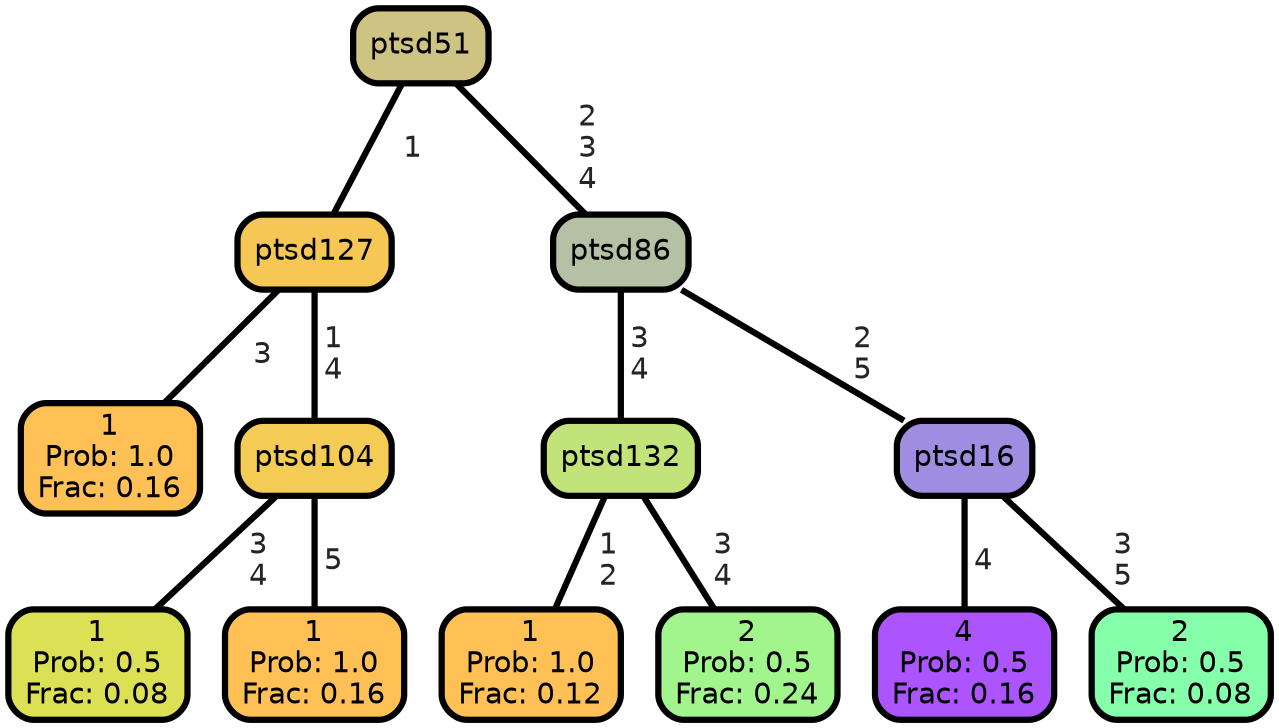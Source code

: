 graph Tree {
node [shape=box, style="filled, rounded",color="black",penwidth="3",fontcolor="black",                 fontname=helvetica] ;
graph [ranksep="0 equally", splines=straight,                 bgcolor=transparent, dpi=200] ;
edge [fontname=helvetica, fontweight=bold,fontcolor=grey14,color=black] ;
0 [label="1
Prob: 1.0
Frac: 0.16", fillcolor="#ffc155"] ;
1 [label="ptsd127", fillcolor="#f7c755"] ;
2 [label="1
Prob: 0.5
Frac: 0.08", fillcolor="#dbe055"] ;
3 [label="ptsd104", fillcolor="#f3cb55"] ;
4 [label="1
Prob: 1.0
Frac: 0.16", fillcolor="#ffc155"] ;
5 [label="ptsd51", fillcolor="#cfc384"] ;
6 [label="1
Prob: 1.0
Frac: 0.12", fillcolor="#ffc155"] ;
7 [label="ptsd132", fillcolor="#c1e37a"] ;
8 [label="2
Prob: 0.5
Frac: 0.24", fillcolor="#a2f48d"] ;
9 [label="ptsd86", fillcolor="#b4c1a4"] ;
10 [label="4
Prob: 0.5
Frac: 0.16", fillcolor="#ac55ff"] ;
11 [label="ptsd16", fillcolor="#9f8de2"] ;
12 [label="2
Prob: 0.5
Frac: 0.08", fillcolor="#86ffaa"] ;
1 -- 0 [label=" 3",penwidth=3] ;
1 -- 3 [label=" 1\n 4",penwidth=3] ;
3 -- 2 [label=" 3\n 4",penwidth=3] ;
3 -- 4 [label=" 5",penwidth=3] ;
5 -- 1 [label=" 1",penwidth=3] ;
5 -- 9 [label=" 2\n 3\n 4",penwidth=3] ;
7 -- 6 [label=" 1\n 2",penwidth=3] ;
7 -- 8 [label=" 3\n 4",penwidth=3] ;
9 -- 7 [label=" 3\n 4",penwidth=3] ;
9 -- 11 [label=" 2\n 5",penwidth=3] ;
11 -- 10 [label=" 4",penwidth=3] ;
11 -- 12 [label=" 3\n 5",penwidth=3] ;
{rank = same;}}